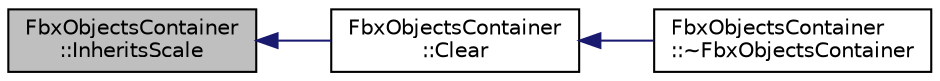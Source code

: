 digraph "FbxObjectsContainer::InheritsScale"
{
  edge [fontname="Helvetica",fontsize="10",labelfontname="Helvetica",labelfontsize="10"];
  node [fontname="Helvetica",fontsize="10",shape=record];
  rankdir="LR";
  Node29 [label="FbxObjectsContainer\l::InheritsScale",height=0.2,width=0.4,color="black", fillcolor="grey75", style="filled", fontcolor="black"];
  Node29 -> Node30 [dir="back",color="midnightblue",fontsize="10",style="solid",fontname="Helvetica"];
  Node30 [label="FbxObjectsContainer\l::Clear",height=0.2,width=0.4,color="black", fillcolor="white", style="filled",URL="$class_fbx_objects_container.html#aef67efbc03df0eb8c643a680bab44737"];
  Node30 -> Node31 [dir="back",color="midnightblue",fontsize="10",style="solid",fontname="Helvetica"];
  Node31 [label="FbxObjectsContainer\l::~FbxObjectsContainer",height=0.2,width=0.4,color="black", fillcolor="white", style="filled",URL="$class_fbx_objects_container.html#a1c5d2be12ce25c7f996f16dcc0b98c35"];
}

